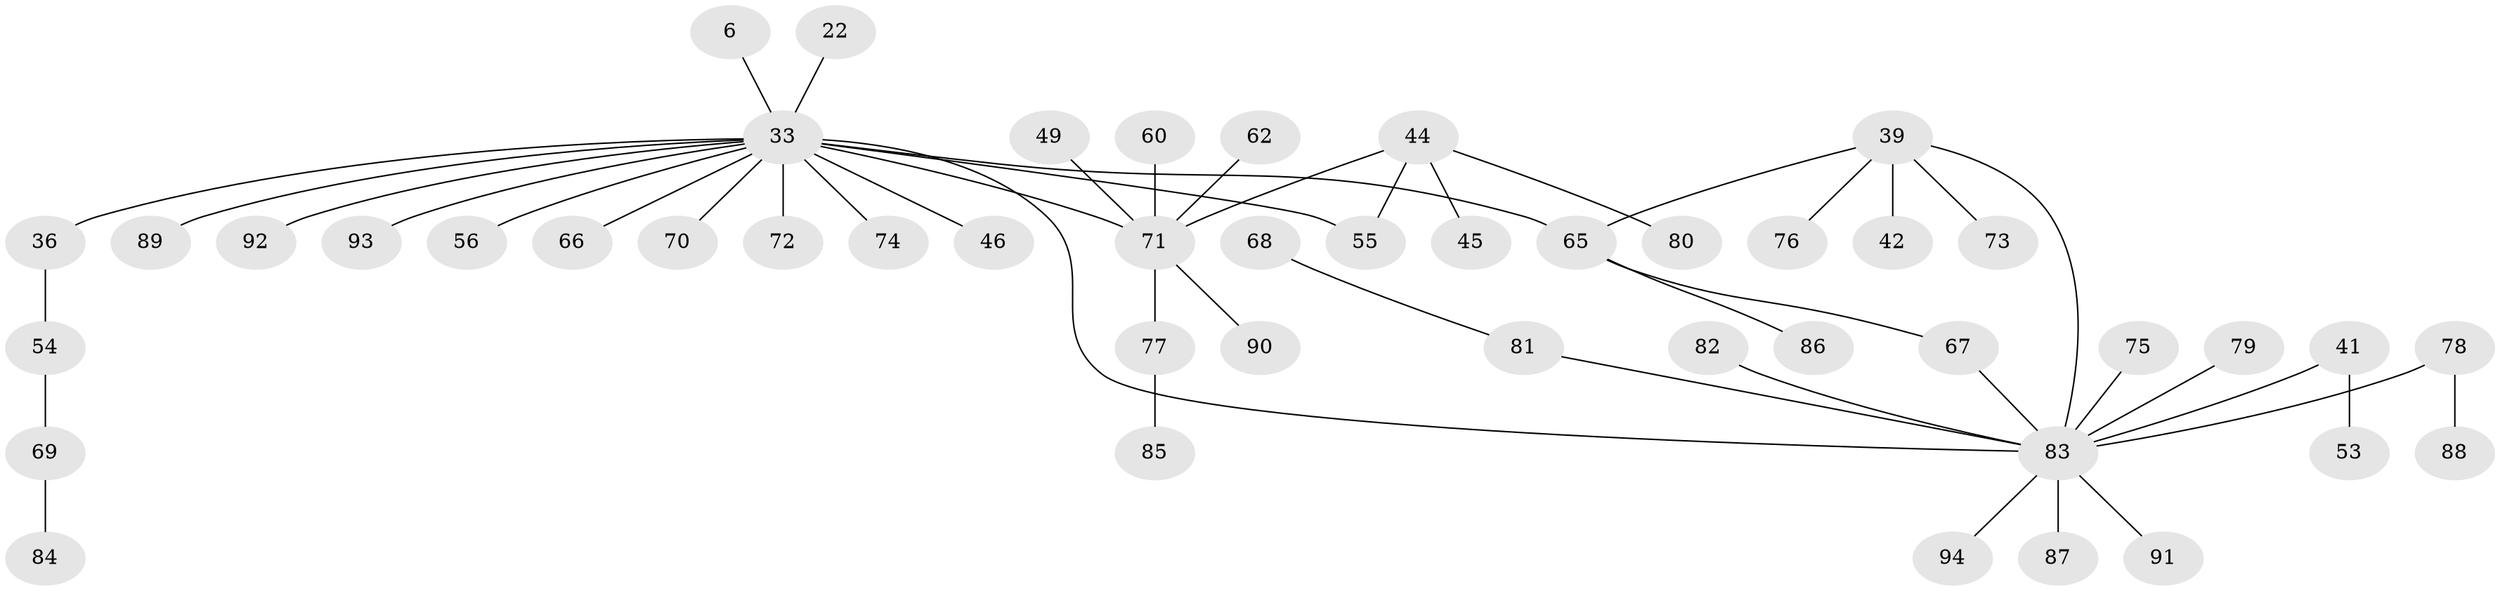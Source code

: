 // original degree distribution, {7: 0.02127659574468085, 5: 0.0425531914893617, 1: 0.44680851063829785, 4: 0.031914893617021274, 8: 0.010638297872340425, 2: 0.2978723404255319, 3: 0.14893617021276595}
// Generated by graph-tools (version 1.1) at 2025/42/03/09/25 04:42:38]
// undirected, 47 vertices, 49 edges
graph export_dot {
graph [start="1"]
  node [color=gray90,style=filled];
  6;
  22;
  33 [super="+12+26+11"];
  36;
  39 [super="+30"];
  41;
  42;
  44 [super="+32"];
  45;
  46;
  49;
  53;
  54;
  55 [super="+29"];
  56;
  60;
  62;
  65 [super="+64"];
  66 [super="+27"];
  67 [super="+58"];
  68;
  69;
  70 [super="+24"];
  71 [super="+16+63+52"];
  72;
  73;
  74;
  75;
  76;
  77 [super="+25+47"];
  78;
  79;
  80;
  81 [super="+59"];
  82;
  83 [super="+51+43+57+61"];
  84;
  85;
  86;
  87;
  88;
  89 [super="+31"];
  90;
  91;
  92;
  93;
  94;
  6 -- 33;
  22 -- 33;
  33 -- 36;
  33 -- 72;
  33 -- 65;
  33 -- 74;
  33 -- 46;
  33 -- 93;
  33 -- 56;
  33 -- 71 [weight=2];
  33 -- 92;
  33 -- 70;
  33 -- 66;
  33 -- 55;
  33 -- 89;
  33 -- 83;
  36 -- 54;
  39 -- 42;
  39 -- 73;
  39 -- 76;
  39 -- 65;
  39 -- 83;
  41 -- 53;
  41 -- 83;
  44 -- 45;
  44 -- 80;
  44 -- 71;
  44 -- 55;
  49 -- 71;
  54 -- 69;
  60 -- 71;
  62 -- 71;
  65 -- 67;
  65 -- 86;
  67 -- 83;
  68 -- 81;
  69 -- 84;
  71 -- 77;
  71 -- 90;
  75 -- 83;
  77 -- 85;
  78 -- 88;
  78 -- 83;
  79 -- 83;
  81 -- 83;
  82 -- 83;
  83 -- 87;
  83 -- 91;
  83 -- 94;
}
